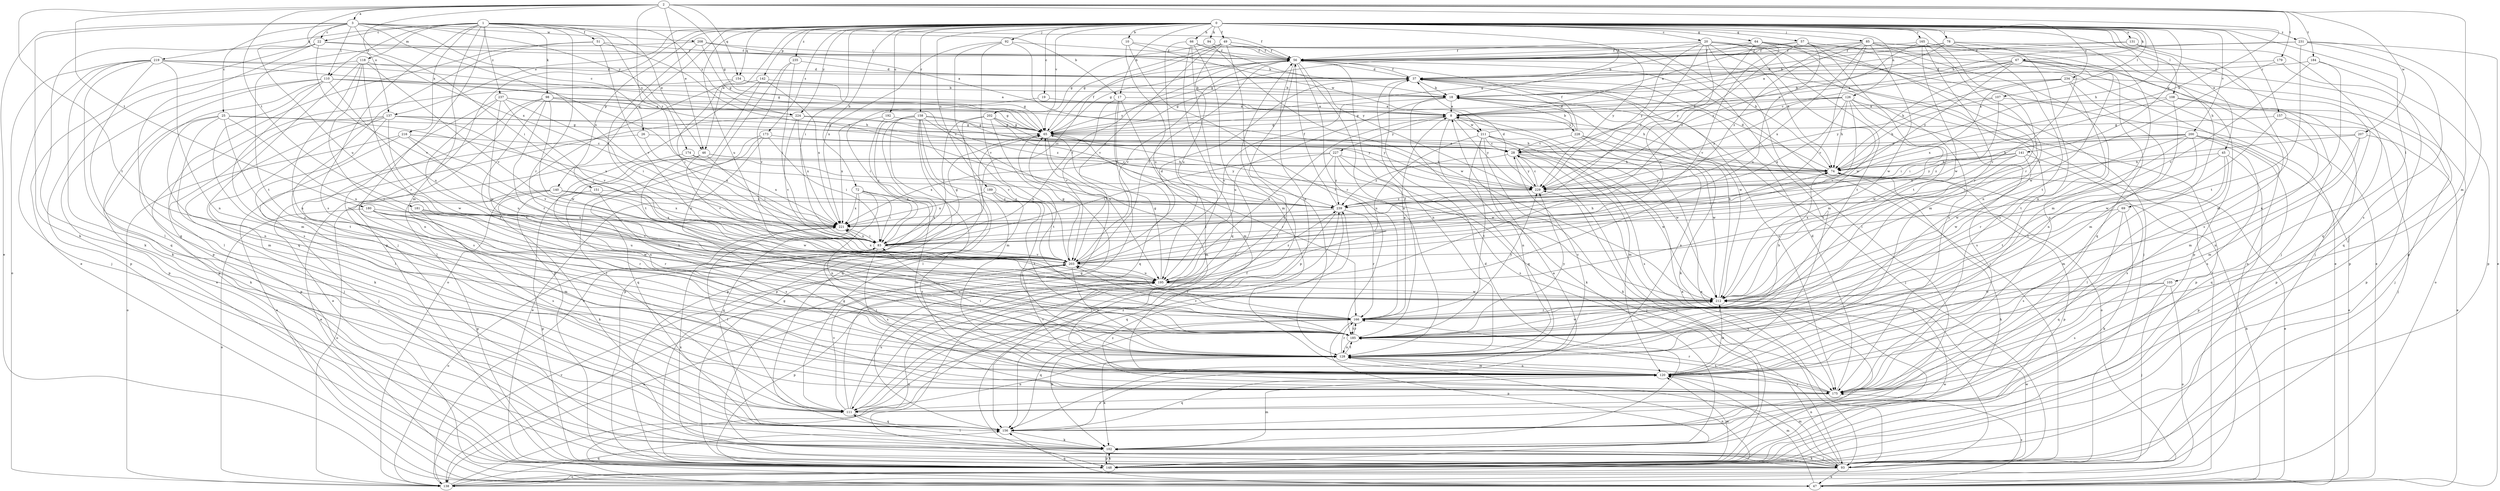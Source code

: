 strict digraph  {
0;
1;
2;
3;
8;
10;
17;
18;
19;
20;
22;
25;
26;
28;
37;
45;
46;
47;
49;
51;
56;
57;
64;
65;
66;
67;
69;
72;
74;
78;
83;
85;
92;
93;
94;
98;
102;
105;
107;
108;
110;
111;
118;
120;
126;
128;
131;
137;
138;
140;
141;
142;
148;
151;
154;
156;
157;
158;
165;
166;
173;
174;
175;
179;
180;
181;
184;
185;
189;
192;
195;
200;
202;
203;
207;
208;
211;
212;
216;
219;
221;
224;
227;
228;
229;
231;
234;
235;
237;
239;
0 -> 10  [label=b];
0 -> 17  [label=b];
0 -> 19  [label=c];
0 -> 20  [label=c];
0 -> 37  [label=d];
0 -> 45  [label=e];
0 -> 46  [label=e];
0 -> 49  [label=f];
0 -> 57  [label=g];
0 -> 64  [label=g];
0 -> 66  [label=h];
0 -> 67  [label=h];
0 -> 69  [label=h];
0 -> 72  [label=h];
0 -> 74  [label=h];
0 -> 78  [label=i];
0 -> 83  [label=i];
0 -> 85  [label=j];
0 -> 92  [label=j];
0 -> 94  [label=k];
0 -> 105  [label=l];
0 -> 107  [label=l];
0 -> 108  [label=l];
0 -> 126  [label=n];
0 -> 131  [label=o];
0 -> 137  [label=o];
0 -> 140  [label=p];
0 -> 141  [label=p];
0 -> 142  [label=p];
0 -> 148  [label=p];
0 -> 151  [label=q];
0 -> 154  [label=q];
0 -> 157  [label=r];
0 -> 158  [label=r];
0 -> 165  [label=r];
0 -> 166  [label=r];
0 -> 173  [label=s];
0 -> 189  [label=u];
0 -> 192  [label=u];
0 -> 195  [label=u];
0 -> 200  [label=v];
0 -> 202  [label=v];
0 -> 224  [label=y];
0 -> 231  [label=z];
0 -> 234  [label=z];
0 -> 235  [label=z];
1 -> 22  [label=c];
1 -> 46  [label=e];
1 -> 51  [label=f];
1 -> 56  [label=f];
1 -> 93  [label=j];
1 -> 98  [label=k];
1 -> 110  [label=l];
1 -> 118  [label=m];
1 -> 120  [label=m];
1 -> 166  [label=r];
1 -> 174  [label=s];
1 -> 175  [label=s];
1 -> 216  [label=x];
1 -> 219  [label=x];
1 -> 224  [label=y];
1 -> 237  [label=z];
2 -> 3  [label=a];
2 -> 46  [label=e];
2 -> 65  [label=g];
2 -> 74  [label=h];
2 -> 120  [label=m];
2 -> 137  [label=o];
2 -> 154  [label=q];
2 -> 179  [label=t];
2 -> 180  [label=t];
2 -> 181  [label=t];
2 -> 184  [label=t];
2 -> 185  [label=t];
2 -> 207  [label=w];
2 -> 221  [label=x];
2 -> 239  [label=z];
3 -> 17  [label=b];
3 -> 22  [label=c];
3 -> 25  [label=c];
3 -> 26  [label=c];
3 -> 47  [label=e];
3 -> 83  [label=i];
3 -> 102  [label=k];
3 -> 110  [label=l];
3 -> 195  [label=u];
3 -> 208  [label=w];
3 -> 221  [label=x];
3 -> 224  [label=y];
8 -> 65  [label=g];
8 -> 102  [label=k];
8 -> 211  [label=w];
8 -> 227  [label=y];
8 -> 228  [label=y];
8 -> 229  [label=y];
10 -> 56  [label=f];
10 -> 185  [label=t];
10 -> 195  [label=u];
10 -> 211  [label=w];
17 -> 8  [label=a];
17 -> 120  [label=m];
17 -> 138  [label=o];
17 -> 156  [label=q];
17 -> 203  [label=v];
18 -> 8  [label=a];
18 -> 93  [label=j];
18 -> 102  [label=k];
18 -> 156  [label=q];
18 -> 195  [label=u];
18 -> 203  [label=v];
19 -> 8  [label=a];
19 -> 83  [label=i];
20 -> 47  [label=e];
20 -> 56  [label=f];
20 -> 65  [label=g];
20 -> 74  [label=h];
20 -> 111  [label=l];
20 -> 175  [label=s];
20 -> 185  [label=t];
20 -> 195  [label=u];
20 -> 212  [label=w];
20 -> 229  [label=y];
20 -> 239  [label=z];
22 -> 8  [label=a];
22 -> 47  [label=e];
22 -> 56  [label=f];
22 -> 102  [label=k];
22 -> 156  [label=q];
22 -> 203  [label=v];
25 -> 65  [label=g];
25 -> 102  [label=k];
25 -> 120  [label=m];
25 -> 128  [label=n];
25 -> 185  [label=t];
25 -> 195  [label=u];
25 -> 221  [label=x];
26 -> 28  [label=c];
26 -> 47  [label=e];
26 -> 221  [label=x];
28 -> 74  [label=h];
28 -> 212  [label=w];
28 -> 229  [label=y];
28 -> 239  [label=z];
37 -> 18  [label=b];
37 -> 56  [label=f];
37 -> 65  [label=g];
37 -> 128  [label=n];
37 -> 175  [label=s];
37 -> 212  [label=w];
45 -> 74  [label=h];
45 -> 111  [label=l];
45 -> 120  [label=m];
45 -> 148  [label=p];
45 -> 185  [label=t];
46 -> 47  [label=e];
46 -> 74  [label=h];
46 -> 83  [label=i];
46 -> 128  [label=n];
46 -> 203  [label=v];
46 -> 229  [label=y];
47 -> 56  [label=f];
47 -> 74  [label=h];
47 -> 120  [label=m];
47 -> 156  [label=q];
47 -> 175  [label=s];
47 -> 195  [label=u];
49 -> 56  [label=f];
49 -> 65  [label=g];
49 -> 74  [label=h];
49 -> 83  [label=i];
49 -> 120  [label=m];
49 -> 128  [label=n];
49 -> 195  [label=u];
49 -> 203  [label=v];
49 -> 229  [label=y];
51 -> 56  [label=f];
51 -> 148  [label=p];
51 -> 175  [label=s];
51 -> 203  [label=v];
51 -> 239  [label=z];
56 -> 37  [label=d];
56 -> 65  [label=g];
56 -> 93  [label=j];
56 -> 111  [label=l];
56 -> 128  [label=n];
56 -> 148  [label=p];
56 -> 166  [label=r];
56 -> 203  [label=v];
57 -> 8  [label=a];
57 -> 47  [label=e];
57 -> 56  [label=f];
57 -> 120  [label=m];
57 -> 185  [label=t];
57 -> 195  [label=u];
57 -> 239  [label=z];
64 -> 18  [label=b];
64 -> 56  [label=f];
64 -> 93  [label=j];
64 -> 138  [label=o];
64 -> 175  [label=s];
64 -> 203  [label=v];
64 -> 229  [label=y];
65 -> 28  [label=c];
65 -> 56  [label=f];
65 -> 120  [label=m];
65 -> 166  [label=r];
65 -> 212  [label=w];
66 -> 56  [label=f];
66 -> 93  [label=j];
66 -> 111  [label=l];
66 -> 120  [label=m];
66 -> 156  [label=q];
66 -> 229  [label=y];
67 -> 8  [label=a];
67 -> 28  [label=c];
67 -> 37  [label=d];
67 -> 74  [label=h];
67 -> 148  [label=p];
67 -> 175  [label=s];
67 -> 203  [label=v];
67 -> 212  [label=w];
67 -> 229  [label=y];
69 -> 102  [label=k];
69 -> 156  [label=q];
69 -> 175  [label=s];
69 -> 221  [label=x];
72 -> 83  [label=i];
72 -> 120  [label=m];
72 -> 128  [label=n];
72 -> 156  [label=q];
72 -> 221  [label=x];
72 -> 239  [label=z];
74 -> 37  [label=d];
74 -> 47  [label=e];
74 -> 148  [label=p];
74 -> 229  [label=y];
78 -> 28  [label=c];
78 -> 56  [label=f];
78 -> 65  [label=g];
78 -> 120  [label=m];
78 -> 128  [label=n];
78 -> 185  [label=t];
83 -> 56  [label=f];
83 -> 65  [label=g];
83 -> 74  [label=h];
83 -> 138  [label=o];
83 -> 175  [label=s];
83 -> 203  [label=v];
83 -> 221  [label=x];
85 -> 8  [label=a];
85 -> 56  [label=f];
85 -> 93  [label=j];
85 -> 148  [label=p];
85 -> 156  [label=q];
85 -> 175  [label=s];
85 -> 203  [label=v];
85 -> 212  [label=w];
85 -> 221  [label=x];
85 -> 239  [label=z];
92 -> 56  [label=f];
92 -> 128  [label=n];
92 -> 203  [label=v];
92 -> 221  [label=x];
92 -> 229  [label=y];
93 -> 8  [label=a];
93 -> 28  [label=c];
93 -> 47  [label=e];
93 -> 65  [label=g];
93 -> 102  [label=k];
93 -> 120  [label=m];
93 -> 128  [label=n];
93 -> 138  [label=o];
93 -> 212  [label=w];
93 -> 221  [label=x];
93 -> 229  [label=y];
93 -> 239  [label=z];
94 -> 56  [label=f];
94 -> 65  [label=g];
94 -> 212  [label=w];
98 -> 8  [label=a];
98 -> 74  [label=h];
98 -> 111  [label=l];
98 -> 166  [label=r];
98 -> 175  [label=s];
98 -> 185  [label=t];
98 -> 212  [label=w];
98 -> 239  [label=z];
102 -> 37  [label=d];
102 -> 93  [label=j];
102 -> 111  [label=l];
102 -> 120  [label=m];
102 -> 148  [label=p];
105 -> 93  [label=j];
105 -> 138  [label=o];
105 -> 175  [label=s];
105 -> 185  [label=t];
105 -> 212  [label=w];
107 -> 8  [label=a];
107 -> 74  [label=h];
107 -> 83  [label=i];
107 -> 148  [label=p];
108 -> 8  [label=a];
108 -> 83  [label=i];
108 -> 93  [label=j];
108 -> 128  [label=n];
108 -> 148  [label=p];
110 -> 8  [label=a];
110 -> 18  [label=b];
110 -> 47  [label=e];
110 -> 74  [label=h];
110 -> 111  [label=l];
110 -> 120  [label=m];
110 -> 148  [label=p];
110 -> 175  [label=s];
110 -> 195  [label=u];
111 -> 65  [label=g];
111 -> 128  [label=n];
111 -> 156  [label=q];
111 -> 195  [label=u];
111 -> 203  [label=v];
111 -> 239  [label=z];
118 -> 37  [label=d];
118 -> 128  [label=n];
118 -> 148  [label=p];
118 -> 156  [label=q];
118 -> 166  [label=r];
118 -> 185  [label=t];
118 -> 203  [label=v];
120 -> 83  [label=i];
120 -> 128  [label=n];
120 -> 156  [label=q];
120 -> 175  [label=s];
120 -> 203  [label=v];
120 -> 212  [label=w];
126 -> 8  [label=a];
126 -> 65  [label=g];
126 -> 74  [label=h];
126 -> 148  [label=p];
126 -> 175  [label=s];
126 -> 203  [label=v];
126 -> 212  [label=w];
126 -> 221  [label=x];
126 -> 229  [label=y];
128 -> 28  [label=c];
128 -> 83  [label=i];
128 -> 102  [label=k];
128 -> 120  [label=m];
128 -> 166  [label=r];
128 -> 185  [label=t];
131 -> 18  [label=b];
131 -> 56  [label=f];
131 -> 120  [label=m];
131 -> 156  [label=q];
137 -> 28  [label=c];
137 -> 65  [label=g];
137 -> 83  [label=i];
137 -> 93  [label=j];
137 -> 102  [label=k];
137 -> 111  [label=l];
137 -> 148  [label=p];
137 -> 212  [label=w];
138 -> 56  [label=f];
138 -> 128  [label=n];
138 -> 156  [label=q];
138 -> 203  [label=v];
140 -> 102  [label=k];
140 -> 138  [label=o];
140 -> 148  [label=p];
140 -> 212  [label=w];
140 -> 221  [label=x];
140 -> 239  [label=z];
141 -> 74  [label=h];
141 -> 175  [label=s];
141 -> 195  [label=u];
141 -> 212  [label=w];
141 -> 229  [label=y];
141 -> 239  [label=z];
142 -> 18  [label=b];
142 -> 138  [label=o];
142 -> 148  [label=p];
142 -> 185  [label=t];
142 -> 221  [label=x];
148 -> 8  [label=a];
148 -> 28  [label=c];
148 -> 65  [label=g];
148 -> 74  [label=h];
148 -> 102  [label=k];
148 -> 120  [label=m];
148 -> 212  [label=w];
151 -> 148  [label=p];
151 -> 175  [label=s];
151 -> 239  [label=z];
154 -> 18  [label=b];
154 -> 65  [label=g];
154 -> 83  [label=i];
154 -> 148  [label=p];
156 -> 8  [label=a];
156 -> 102  [label=k];
157 -> 65  [label=g];
157 -> 93  [label=j];
157 -> 120  [label=m];
157 -> 212  [label=w];
158 -> 65  [label=g];
158 -> 83  [label=i];
158 -> 111  [label=l];
158 -> 120  [label=m];
158 -> 138  [label=o];
158 -> 148  [label=p];
158 -> 156  [label=q];
158 -> 195  [label=u];
158 -> 203  [label=v];
158 -> 229  [label=y];
165 -> 56  [label=f];
165 -> 93  [label=j];
165 -> 128  [label=n];
165 -> 166  [label=r];
165 -> 212  [label=w];
165 -> 229  [label=y];
166 -> 8  [label=a];
166 -> 74  [label=h];
166 -> 102  [label=k];
166 -> 148  [label=p];
166 -> 156  [label=q];
166 -> 185  [label=t];
166 -> 203  [label=v];
166 -> 229  [label=y];
173 -> 28  [label=c];
173 -> 47  [label=e];
173 -> 83  [label=i];
173 -> 111  [label=l];
173 -> 156  [label=q];
174 -> 74  [label=h];
174 -> 185  [label=t];
174 -> 221  [label=x];
175 -> 37  [label=d];
175 -> 111  [label=l];
175 -> 166  [label=r];
175 -> 185  [label=t];
179 -> 37  [label=d];
179 -> 156  [label=q];
179 -> 203  [label=v];
180 -> 120  [label=m];
180 -> 138  [label=o];
180 -> 166  [label=r];
180 -> 195  [label=u];
180 -> 212  [label=w];
180 -> 221  [label=x];
181 -> 166  [label=r];
181 -> 175  [label=s];
181 -> 203  [label=v];
181 -> 221  [label=x];
184 -> 37  [label=d];
184 -> 128  [label=n];
184 -> 148  [label=p];
184 -> 203  [label=v];
185 -> 56  [label=f];
185 -> 128  [label=n];
185 -> 166  [label=r];
185 -> 203  [label=v];
185 -> 212  [label=w];
185 -> 229  [label=y];
189 -> 175  [label=s];
189 -> 185  [label=t];
189 -> 221  [label=x];
189 -> 239  [label=z];
192 -> 65  [label=g];
192 -> 148  [label=p];
192 -> 221  [label=x];
195 -> 8  [label=a];
195 -> 65  [label=g];
195 -> 138  [label=o];
195 -> 148  [label=p];
195 -> 212  [label=w];
195 -> 239  [label=z];
200 -> 28  [label=c];
200 -> 47  [label=e];
200 -> 74  [label=h];
200 -> 156  [label=q];
200 -> 166  [label=r];
200 -> 175  [label=s];
200 -> 185  [label=t];
200 -> 212  [label=w];
200 -> 239  [label=z];
202 -> 65  [label=g];
202 -> 83  [label=i];
202 -> 148  [label=p];
202 -> 185  [label=t];
202 -> 229  [label=y];
202 -> 239  [label=z];
203 -> 37  [label=d];
203 -> 56  [label=f];
203 -> 65  [label=g];
203 -> 128  [label=n];
203 -> 195  [label=u];
203 -> 221  [label=x];
207 -> 28  [label=c];
207 -> 47  [label=e];
207 -> 83  [label=i];
207 -> 120  [label=m];
207 -> 128  [label=n];
208 -> 18  [label=b];
208 -> 56  [label=f];
208 -> 65  [label=g];
208 -> 83  [label=i];
208 -> 185  [label=t];
211 -> 28  [label=c];
211 -> 37  [label=d];
211 -> 102  [label=k];
211 -> 120  [label=m];
211 -> 128  [label=n];
211 -> 175  [label=s];
211 -> 185  [label=t];
211 -> 195  [label=u];
211 -> 212  [label=w];
212 -> 18  [label=b];
212 -> 166  [label=r];
216 -> 28  [label=c];
216 -> 93  [label=j];
216 -> 138  [label=o];
216 -> 195  [label=u];
216 -> 203  [label=v];
219 -> 37  [label=d];
219 -> 65  [label=g];
219 -> 93  [label=j];
219 -> 102  [label=k];
219 -> 111  [label=l];
219 -> 128  [label=n];
219 -> 138  [label=o];
219 -> 156  [label=q];
219 -> 229  [label=y];
221 -> 83  [label=i];
221 -> 111  [label=l];
224 -> 47  [label=e];
224 -> 65  [label=g];
224 -> 74  [label=h];
224 -> 203  [label=v];
224 -> 221  [label=x];
227 -> 74  [label=h];
227 -> 83  [label=i];
227 -> 93  [label=j];
227 -> 175  [label=s];
227 -> 195  [label=u];
227 -> 221  [label=x];
227 -> 239  [label=z];
228 -> 18  [label=b];
228 -> 28  [label=c];
228 -> 56  [label=f];
228 -> 128  [label=n];
228 -> 138  [label=o];
228 -> 212  [label=w];
229 -> 28  [label=c];
229 -> 37  [label=d];
229 -> 239  [label=z];
231 -> 18  [label=b];
231 -> 47  [label=e];
231 -> 56  [label=f];
231 -> 148  [label=p];
231 -> 175  [label=s];
231 -> 185  [label=t];
234 -> 18  [label=b];
234 -> 120  [label=m];
234 -> 138  [label=o];
234 -> 185  [label=t];
234 -> 221  [label=x];
234 -> 229  [label=y];
235 -> 37  [label=d];
235 -> 83  [label=i];
235 -> 128  [label=n];
235 -> 203  [label=v];
237 -> 8  [label=a];
237 -> 65  [label=g];
237 -> 83  [label=i];
237 -> 128  [label=n];
237 -> 185  [label=t];
237 -> 203  [label=v];
237 -> 212  [label=w];
239 -> 56  [label=f];
239 -> 111  [label=l];
239 -> 156  [label=q];
239 -> 166  [label=r];
239 -> 221  [label=x];
}
